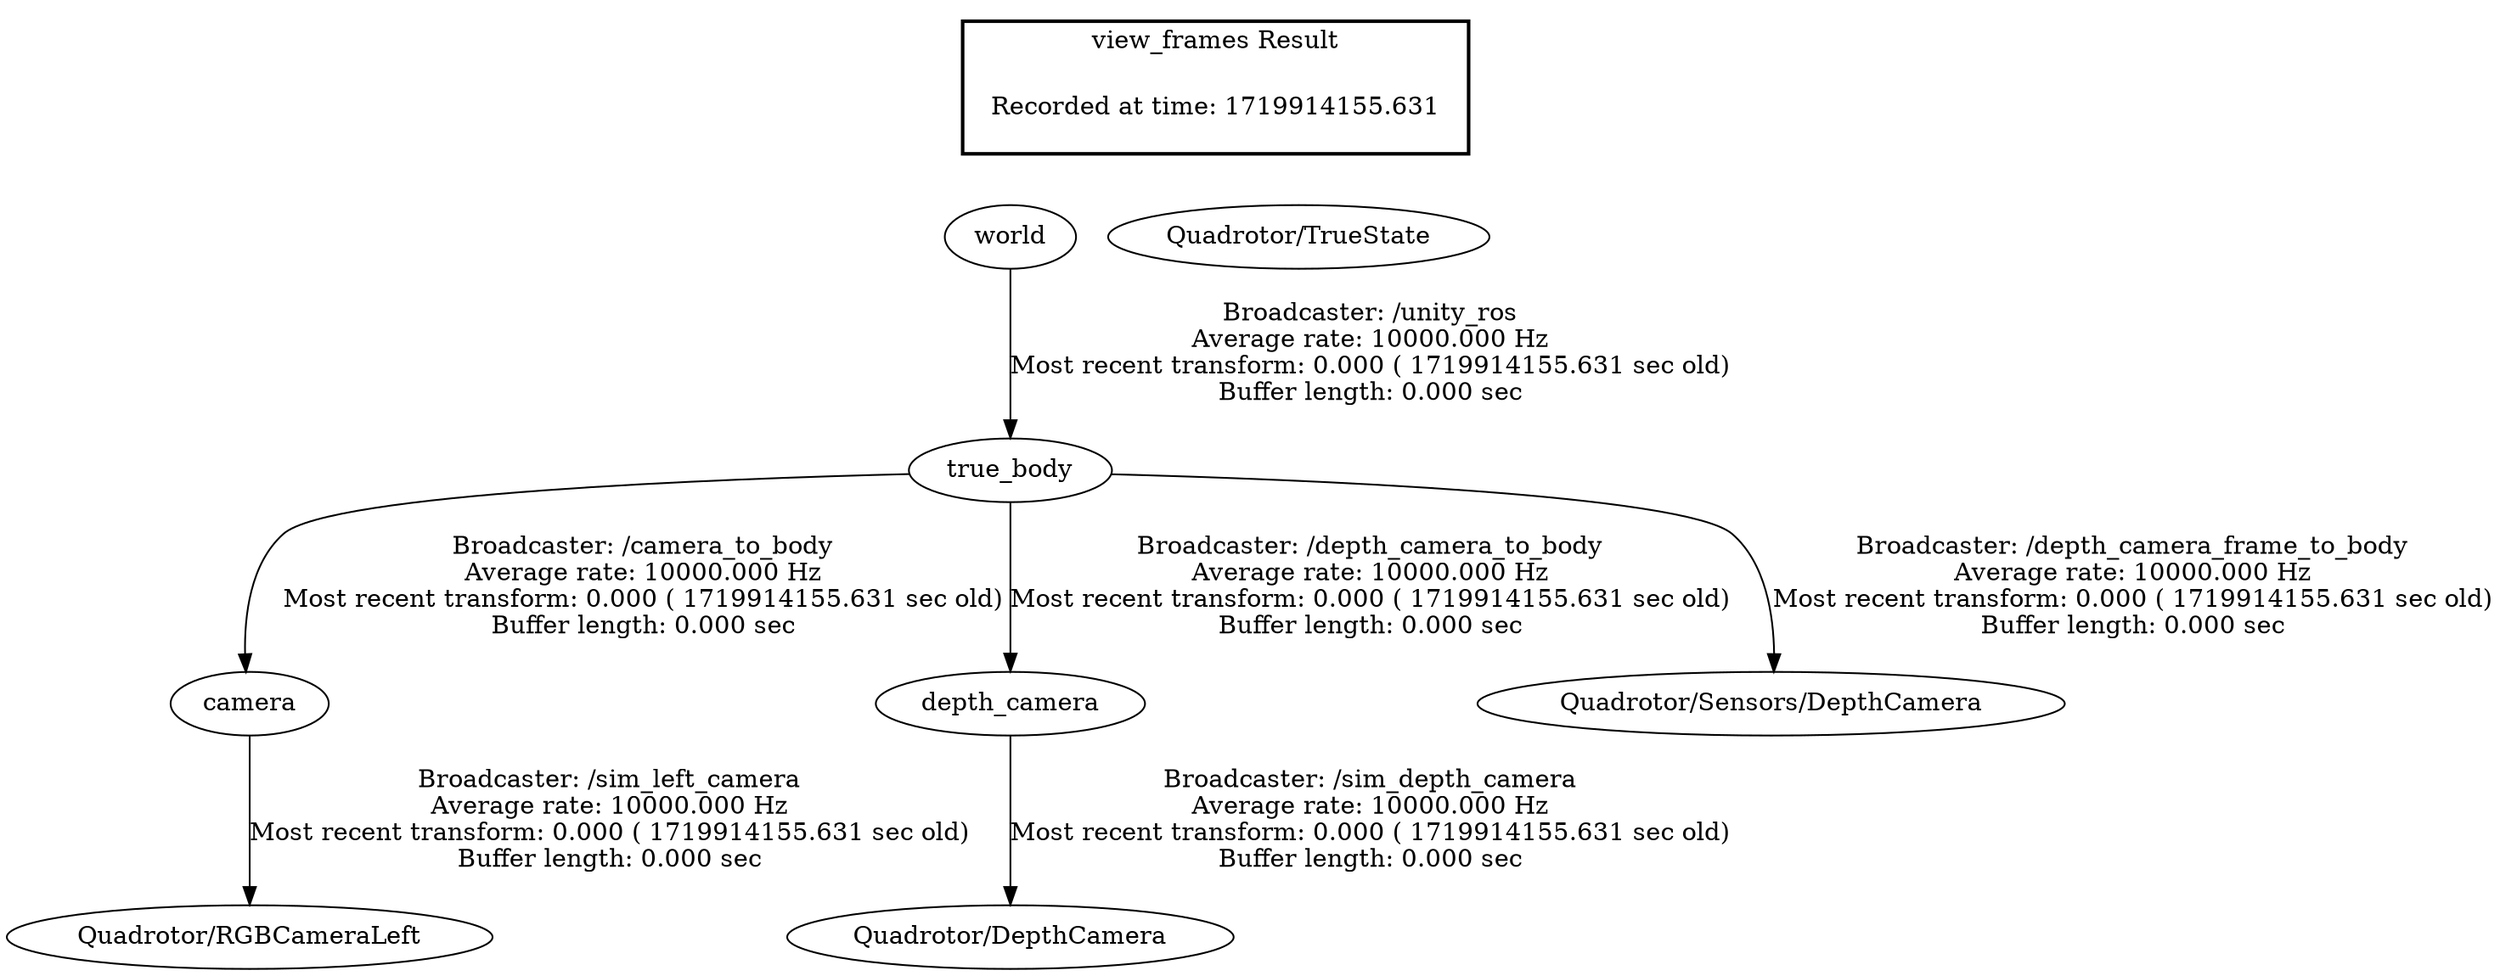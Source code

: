 digraph G {
"camera" -> "Quadrotor/RGBCameraLeft"[label="Broadcaster: /sim_left_camera\nAverage rate: 10000.000 Hz\nMost recent transform: 0.000 ( 1719914155.631 sec old)\nBuffer length: 0.000 sec\n"];
"true_body" -> "camera"[label="Broadcaster: /camera_to_body\nAverage rate: 10000.000 Hz\nMost recent transform: 0.000 ( 1719914155.631 sec old)\nBuffer length: 0.000 sec\n"];
"world" -> "true_body"[label="Broadcaster: /unity_ros\nAverage rate: 10000.000 Hz\nMost recent transform: 0.000 ( 1719914155.631 sec old)\nBuffer length: 0.000 sec\n"];
"depth_camera" -> "Quadrotor/DepthCamera"[label="Broadcaster: /sim_depth_camera\nAverage rate: 10000.000 Hz\nMost recent transform: 0.000 ( 1719914155.631 sec old)\nBuffer length: 0.000 sec\n"];
"true_body" -> "depth_camera"[label="Broadcaster: /depth_camera_to_body\nAverage rate: 10000.000 Hz\nMost recent transform: 0.000 ( 1719914155.631 sec old)\nBuffer length: 0.000 sec\n"];
"true_body" -> "Quadrotor/Sensors/DepthCamera"[label="Broadcaster: /depth_camera_frame_to_body\nAverage rate: 10000.000 Hz\nMost recent transform: 0.000 ( 1719914155.631 sec old)\nBuffer length: 0.000 sec\n"];
edge [style=invis];
 subgraph cluster_legend { style=bold; color=black; label ="view_frames Result";
"Recorded at time: 1719914155.631"[ shape=plaintext ] ;
 }->"Quadrotor/TrueState";
edge [style=invis];
 subgraph cluster_legend { style=bold; color=black; label ="view_frames Result";
"Recorded at time: 1719914155.631"[ shape=plaintext ] ;
 }->"world";
}